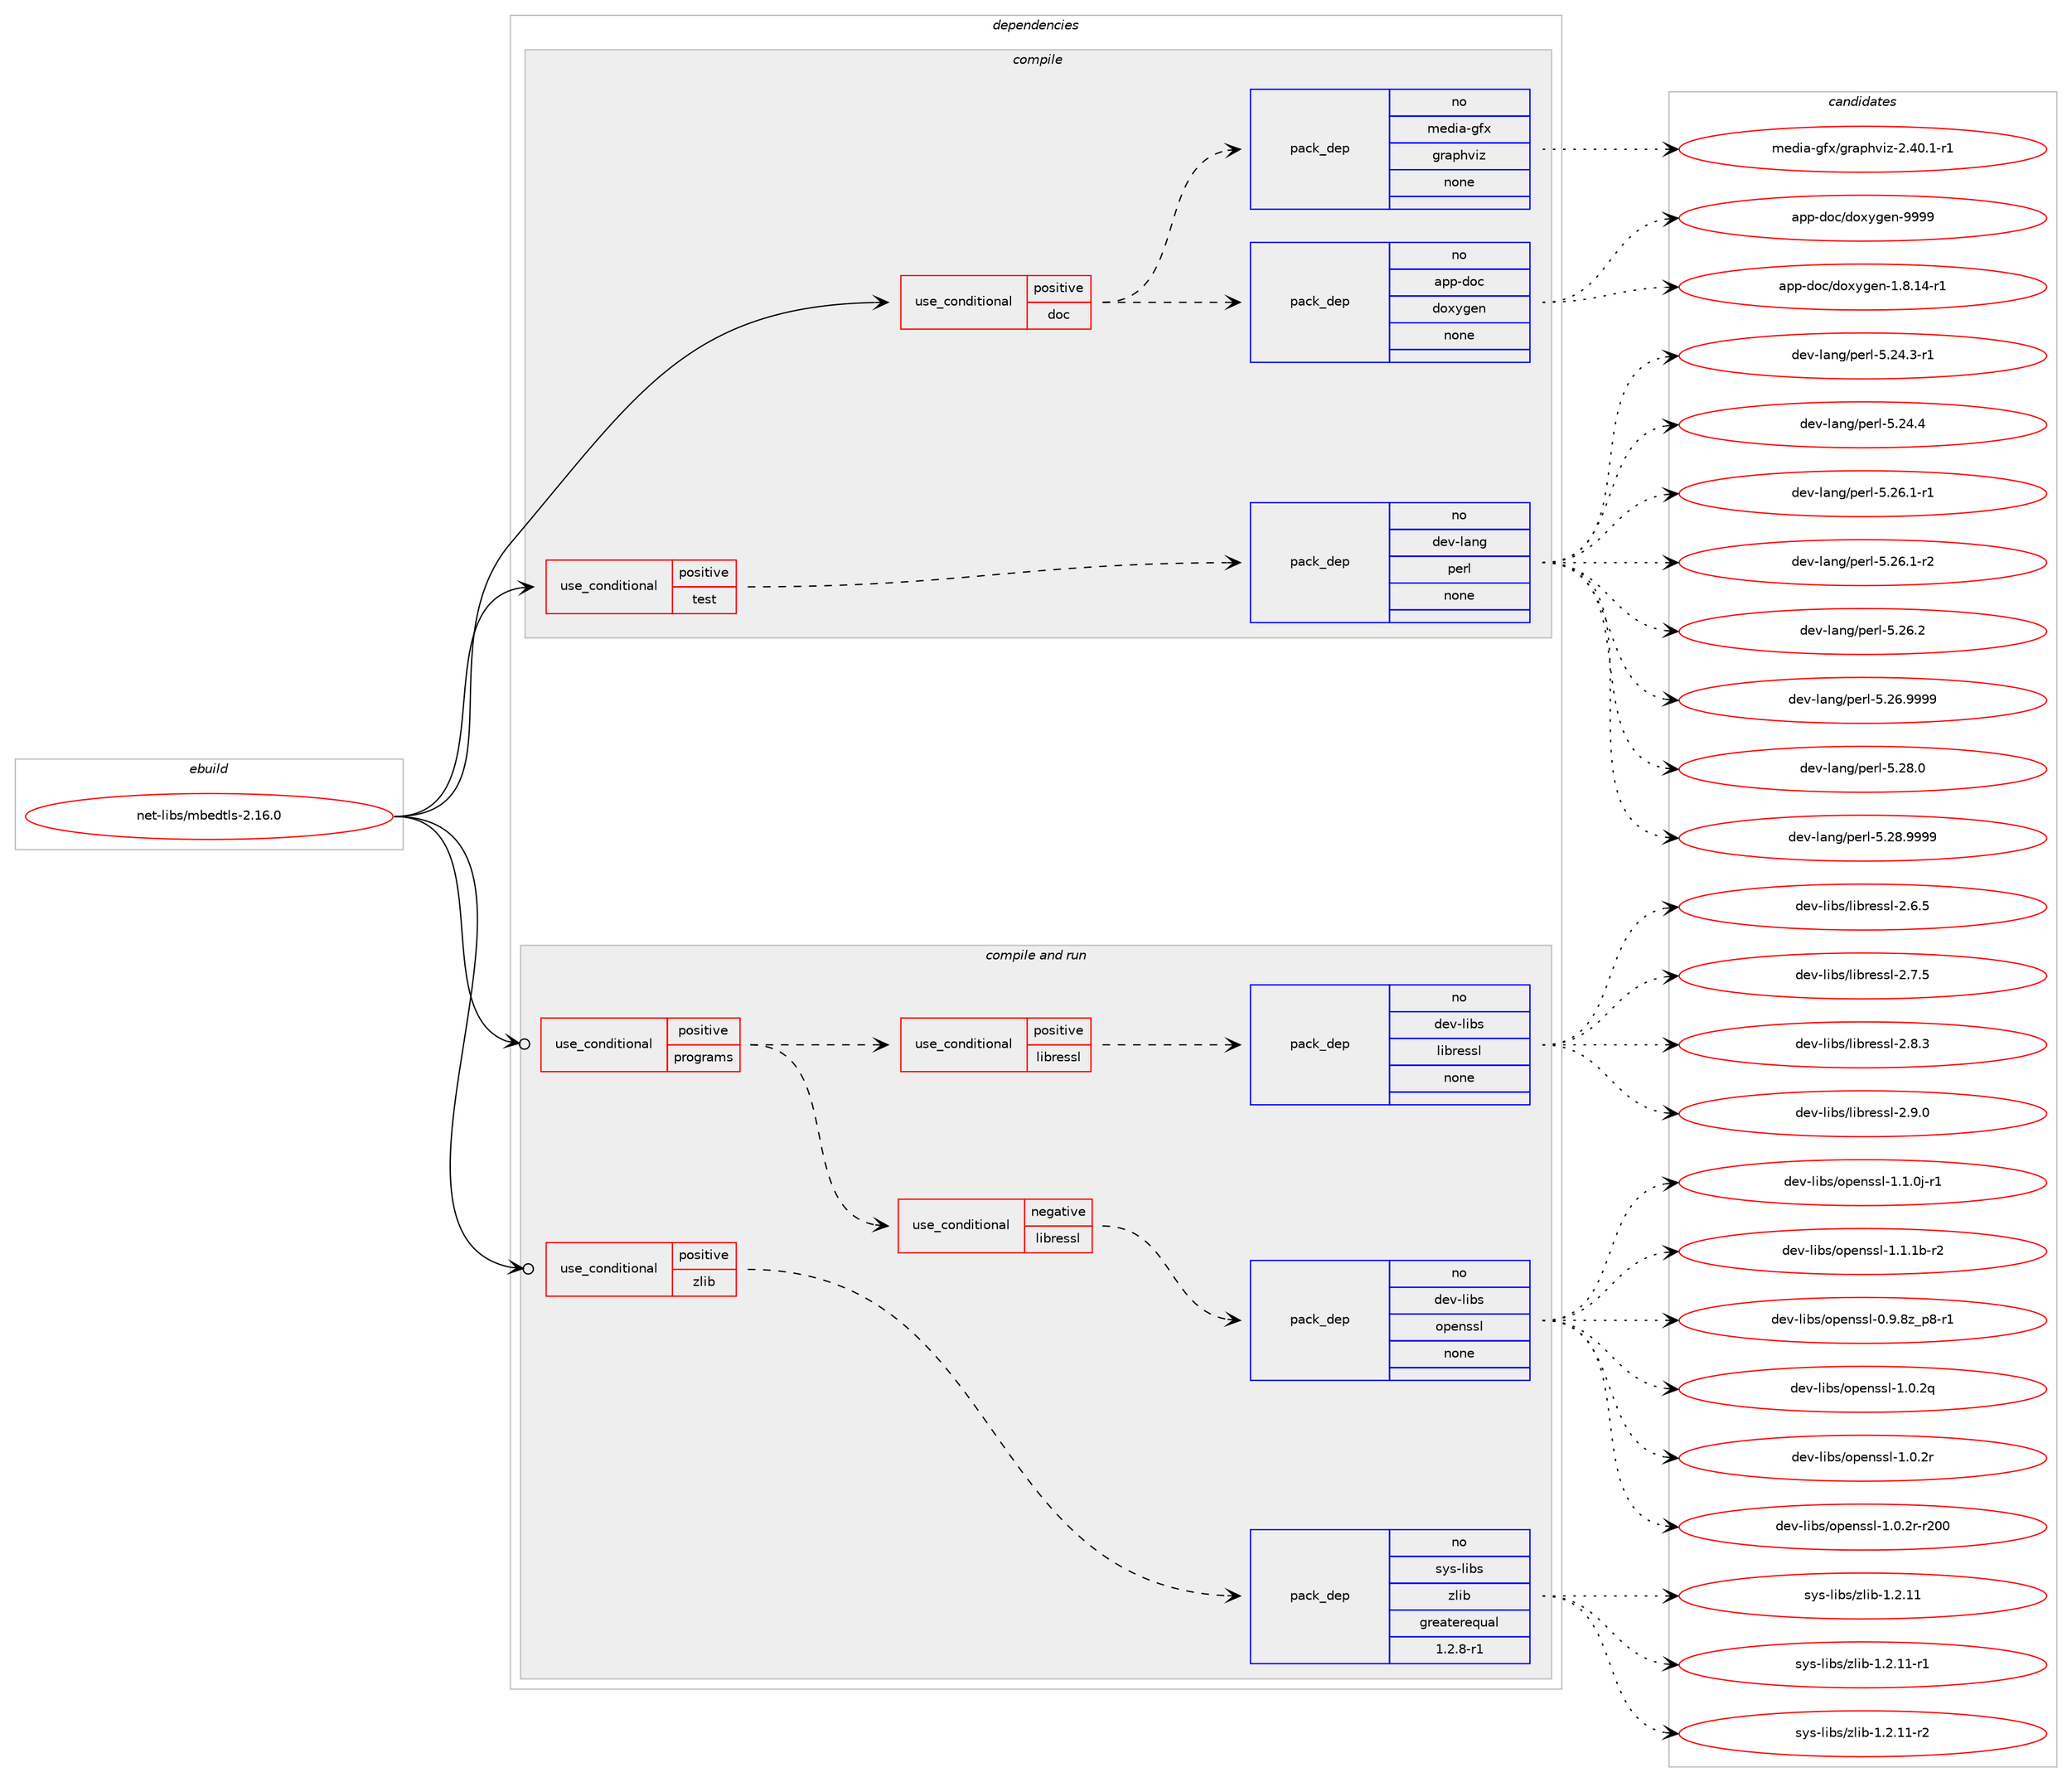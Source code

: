 digraph prolog {

# *************
# Graph options
# *************

newrank=true;
concentrate=true;
compound=true;
graph [rankdir=LR,fontname=Helvetica,fontsize=10,ranksep=1.5];#, ranksep=2.5, nodesep=0.2];
edge  [arrowhead=vee];
node  [fontname=Helvetica,fontsize=10];

# **********
# The ebuild
# **********

subgraph cluster_leftcol {
color=gray;
rank=same;
label=<<i>ebuild</i>>;
id [label="net-libs/mbedtls-2.16.0", color=red, width=4, href="../net-libs/mbedtls-2.16.0.svg"];
}

# ****************
# The dependencies
# ****************

subgraph cluster_midcol {
color=gray;
label=<<i>dependencies</i>>;
subgraph cluster_compile {
fillcolor="#eeeeee";
style=filled;
label=<<i>compile</i>>;
subgraph cond446548 {
dependency1661160 [label=<<TABLE BORDER="0" CELLBORDER="1" CELLSPACING="0" CELLPADDING="4"><TR><TD ROWSPAN="3" CELLPADDING="10">use_conditional</TD></TR><TR><TD>positive</TD></TR><TR><TD>doc</TD></TR></TABLE>>, shape=none, color=red];
subgraph pack1187633 {
dependency1661161 [label=<<TABLE BORDER="0" CELLBORDER="1" CELLSPACING="0" CELLPADDING="4" WIDTH="220"><TR><TD ROWSPAN="6" CELLPADDING="30">pack_dep</TD></TR><TR><TD WIDTH="110">no</TD></TR><TR><TD>app-doc</TD></TR><TR><TD>doxygen</TD></TR><TR><TD>none</TD></TR><TR><TD></TD></TR></TABLE>>, shape=none, color=blue];
}
dependency1661160:e -> dependency1661161:w [weight=20,style="dashed",arrowhead="vee"];
subgraph pack1187634 {
dependency1661162 [label=<<TABLE BORDER="0" CELLBORDER="1" CELLSPACING="0" CELLPADDING="4" WIDTH="220"><TR><TD ROWSPAN="6" CELLPADDING="30">pack_dep</TD></TR><TR><TD WIDTH="110">no</TD></TR><TR><TD>media-gfx</TD></TR><TR><TD>graphviz</TD></TR><TR><TD>none</TD></TR><TR><TD></TD></TR></TABLE>>, shape=none, color=blue];
}
dependency1661160:e -> dependency1661162:w [weight=20,style="dashed",arrowhead="vee"];
}
id:e -> dependency1661160:w [weight=20,style="solid",arrowhead="vee"];
subgraph cond446549 {
dependency1661163 [label=<<TABLE BORDER="0" CELLBORDER="1" CELLSPACING="0" CELLPADDING="4"><TR><TD ROWSPAN="3" CELLPADDING="10">use_conditional</TD></TR><TR><TD>positive</TD></TR><TR><TD>test</TD></TR></TABLE>>, shape=none, color=red];
subgraph pack1187635 {
dependency1661164 [label=<<TABLE BORDER="0" CELLBORDER="1" CELLSPACING="0" CELLPADDING="4" WIDTH="220"><TR><TD ROWSPAN="6" CELLPADDING="30">pack_dep</TD></TR><TR><TD WIDTH="110">no</TD></TR><TR><TD>dev-lang</TD></TR><TR><TD>perl</TD></TR><TR><TD>none</TD></TR><TR><TD></TD></TR></TABLE>>, shape=none, color=blue];
}
dependency1661163:e -> dependency1661164:w [weight=20,style="dashed",arrowhead="vee"];
}
id:e -> dependency1661163:w [weight=20,style="solid",arrowhead="vee"];
}
subgraph cluster_compileandrun {
fillcolor="#eeeeee";
style=filled;
label=<<i>compile and run</i>>;
subgraph cond446550 {
dependency1661165 [label=<<TABLE BORDER="0" CELLBORDER="1" CELLSPACING="0" CELLPADDING="4"><TR><TD ROWSPAN="3" CELLPADDING="10">use_conditional</TD></TR><TR><TD>positive</TD></TR><TR><TD>programs</TD></TR></TABLE>>, shape=none, color=red];
subgraph cond446551 {
dependency1661166 [label=<<TABLE BORDER="0" CELLBORDER="1" CELLSPACING="0" CELLPADDING="4"><TR><TD ROWSPAN="3" CELLPADDING="10">use_conditional</TD></TR><TR><TD>negative</TD></TR><TR><TD>libressl</TD></TR></TABLE>>, shape=none, color=red];
subgraph pack1187636 {
dependency1661167 [label=<<TABLE BORDER="0" CELLBORDER="1" CELLSPACING="0" CELLPADDING="4" WIDTH="220"><TR><TD ROWSPAN="6" CELLPADDING="30">pack_dep</TD></TR><TR><TD WIDTH="110">no</TD></TR><TR><TD>dev-libs</TD></TR><TR><TD>openssl</TD></TR><TR><TD>none</TD></TR><TR><TD></TD></TR></TABLE>>, shape=none, color=blue];
}
dependency1661166:e -> dependency1661167:w [weight=20,style="dashed",arrowhead="vee"];
}
dependency1661165:e -> dependency1661166:w [weight=20,style="dashed",arrowhead="vee"];
subgraph cond446552 {
dependency1661168 [label=<<TABLE BORDER="0" CELLBORDER="1" CELLSPACING="0" CELLPADDING="4"><TR><TD ROWSPAN="3" CELLPADDING="10">use_conditional</TD></TR><TR><TD>positive</TD></TR><TR><TD>libressl</TD></TR></TABLE>>, shape=none, color=red];
subgraph pack1187637 {
dependency1661169 [label=<<TABLE BORDER="0" CELLBORDER="1" CELLSPACING="0" CELLPADDING="4" WIDTH="220"><TR><TD ROWSPAN="6" CELLPADDING="30">pack_dep</TD></TR><TR><TD WIDTH="110">no</TD></TR><TR><TD>dev-libs</TD></TR><TR><TD>libressl</TD></TR><TR><TD>none</TD></TR><TR><TD></TD></TR></TABLE>>, shape=none, color=blue];
}
dependency1661168:e -> dependency1661169:w [weight=20,style="dashed",arrowhead="vee"];
}
dependency1661165:e -> dependency1661168:w [weight=20,style="dashed",arrowhead="vee"];
}
id:e -> dependency1661165:w [weight=20,style="solid",arrowhead="odotvee"];
subgraph cond446553 {
dependency1661170 [label=<<TABLE BORDER="0" CELLBORDER="1" CELLSPACING="0" CELLPADDING="4"><TR><TD ROWSPAN="3" CELLPADDING="10">use_conditional</TD></TR><TR><TD>positive</TD></TR><TR><TD>zlib</TD></TR></TABLE>>, shape=none, color=red];
subgraph pack1187638 {
dependency1661171 [label=<<TABLE BORDER="0" CELLBORDER="1" CELLSPACING="0" CELLPADDING="4" WIDTH="220"><TR><TD ROWSPAN="6" CELLPADDING="30">pack_dep</TD></TR><TR><TD WIDTH="110">no</TD></TR><TR><TD>sys-libs</TD></TR><TR><TD>zlib</TD></TR><TR><TD>greaterequal</TD></TR><TR><TD>1.2.8-r1</TD></TR></TABLE>>, shape=none, color=blue];
}
dependency1661170:e -> dependency1661171:w [weight=20,style="dashed",arrowhead="vee"];
}
id:e -> dependency1661170:w [weight=20,style="solid",arrowhead="odotvee"];
}
subgraph cluster_run {
fillcolor="#eeeeee";
style=filled;
label=<<i>run</i>>;
}
}

# **************
# The candidates
# **************

subgraph cluster_choices {
rank=same;
color=gray;
label=<<i>candidates</i>>;

subgraph choice1187633 {
color=black;
nodesep=1;
choice97112112451001119947100111120121103101110454946564649524511449 [label="app-doc/doxygen-1.8.14-r1", color=red, width=4,href="../app-doc/doxygen-1.8.14-r1.svg"];
choice971121124510011199471001111201211031011104557575757 [label="app-doc/doxygen-9999", color=red, width=4,href="../app-doc/doxygen-9999.svg"];
dependency1661161:e -> choice97112112451001119947100111120121103101110454946564649524511449:w [style=dotted,weight="100"];
dependency1661161:e -> choice971121124510011199471001111201211031011104557575757:w [style=dotted,weight="100"];
}
subgraph choice1187634 {
color=black;
nodesep=1;
choice10910110010597451031021204710311497112104118105122455046524846494511449 [label="media-gfx/graphviz-2.40.1-r1", color=red, width=4,href="../media-gfx/graphviz-2.40.1-r1.svg"];
dependency1661162:e -> choice10910110010597451031021204710311497112104118105122455046524846494511449:w [style=dotted,weight="100"];
}
subgraph choice1187635 {
color=black;
nodesep=1;
choice100101118451089711010347112101114108455346505246514511449 [label="dev-lang/perl-5.24.3-r1", color=red, width=4,href="../dev-lang/perl-5.24.3-r1.svg"];
choice10010111845108971101034711210111410845534650524652 [label="dev-lang/perl-5.24.4", color=red, width=4,href="../dev-lang/perl-5.24.4.svg"];
choice100101118451089711010347112101114108455346505446494511449 [label="dev-lang/perl-5.26.1-r1", color=red, width=4,href="../dev-lang/perl-5.26.1-r1.svg"];
choice100101118451089711010347112101114108455346505446494511450 [label="dev-lang/perl-5.26.1-r2", color=red, width=4,href="../dev-lang/perl-5.26.1-r2.svg"];
choice10010111845108971101034711210111410845534650544650 [label="dev-lang/perl-5.26.2", color=red, width=4,href="../dev-lang/perl-5.26.2.svg"];
choice10010111845108971101034711210111410845534650544657575757 [label="dev-lang/perl-5.26.9999", color=red, width=4,href="../dev-lang/perl-5.26.9999.svg"];
choice10010111845108971101034711210111410845534650564648 [label="dev-lang/perl-5.28.0", color=red, width=4,href="../dev-lang/perl-5.28.0.svg"];
choice10010111845108971101034711210111410845534650564657575757 [label="dev-lang/perl-5.28.9999", color=red, width=4,href="../dev-lang/perl-5.28.9999.svg"];
dependency1661164:e -> choice100101118451089711010347112101114108455346505246514511449:w [style=dotted,weight="100"];
dependency1661164:e -> choice10010111845108971101034711210111410845534650524652:w [style=dotted,weight="100"];
dependency1661164:e -> choice100101118451089711010347112101114108455346505446494511449:w [style=dotted,weight="100"];
dependency1661164:e -> choice100101118451089711010347112101114108455346505446494511450:w [style=dotted,weight="100"];
dependency1661164:e -> choice10010111845108971101034711210111410845534650544650:w [style=dotted,weight="100"];
dependency1661164:e -> choice10010111845108971101034711210111410845534650544657575757:w [style=dotted,weight="100"];
dependency1661164:e -> choice10010111845108971101034711210111410845534650564648:w [style=dotted,weight="100"];
dependency1661164:e -> choice10010111845108971101034711210111410845534650564657575757:w [style=dotted,weight="100"];
}
subgraph choice1187636 {
color=black;
nodesep=1;
choice10010111845108105981154711111210111011511510845484657465612295112564511449 [label="dev-libs/openssl-0.9.8z_p8-r1", color=red, width=4,href="../dev-libs/openssl-0.9.8z_p8-r1.svg"];
choice100101118451081059811547111112101110115115108454946484650113 [label="dev-libs/openssl-1.0.2q", color=red, width=4,href="../dev-libs/openssl-1.0.2q.svg"];
choice100101118451081059811547111112101110115115108454946484650114 [label="dev-libs/openssl-1.0.2r", color=red, width=4,href="../dev-libs/openssl-1.0.2r.svg"];
choice10010111845108105981154711111210111011511510845494648465011445114504848 [label="dev-libs/openssl-1.0.2r-r200", color=red, width=4,href="../dev-libs/openssl-1.0.2r-r200.svg"];
choice1001011184510810598115471111121011101151151084549464946481064511449 [label="dev-libs/openssl-1.1.0j-r1", color=red, width=4,href="../dev-libs/openssl-1.1.0j-r1.svg"];
choice100101118451081059811547111112101110115115108454946494649984511450 [label="dev-libs/openssl-1.1.1b-r2", color=red, width=4,href="../dev-libs/openssl-1.1.1b-r2.svg"];
dependency1661167:e -> choice10010111845108105981154711111210111011511510845484657465612295112564511449:w [style=dotted,weight="100"];
dependency1661167:e -> choice100101118451081059811547111112101110115115108454946484650113:w [style=dotted,weight="100"];
dependency1661167:e -> choice100101118451081059811547111112101110115115108454946484650114:w [style=dotted,weight="100"];
dependency1661167:e -> choice10010111845108105981154711111210111011511510845494648465011445114504848:w [style=dotted,weight="100"];
dependency1661167:e -> choice1001011184510810598115471111121011101151151084549464946481064511449:w [style=dotted,weight="100"];
dependency1661167:e -> choice100101118451081059811547111112101110115115108454946494649984511450:w [style=dotted,weight="100"];
}
subgraph choice1187637 {
color=black;
nodesep=1;
choice10010111845108105981154710810598114101115115108455046544653 [label="dev-libs/libressl-2.6.5", color=red, width=4,href="../dev-libs/libressl-2.6.5.svg"];
choice10010111845108105981154710810598114101115115108455046554653 [label="dev-libs/libressl-2.7.5", color=red, width=4,href="../dev-libs/libressl-2.7.5.svg"];
choice10010111845108105981154710810598114101115115108455046564651 [label="dev-libs/libressl-2.8.3", color=red, width=4,href="../dev-libs/libressl-2.8.3.svg"];
choice10010111845108105981154710810598114101115115108455046574648 [label="dev-libs/libressl-2.9.0", color=red, width=4,href="../dev-libs/libressl-2.9.0.svg"];
dependency1661169:e -> choice10010111845108105981154710810598114101115115108455046544653:w [style=dotted,weight="100"];
dependency1661169:e -> choice10010111845108105981154710810598114101115115108455046554653:w [style=dotted,weight="100"];
dependency1661169:e -> choice10010111845108105981154710810598114101115115108455046564651:w [style=dotted,weight="100"];
dependency1661169:e -> choice10010111845108105981154710810598114101115115108455046574648:w [style=dotted,weight="100"];
}
subgraph choice1187638 {
color=black;
nodesep=1;
choice1151211154510810598115471221081059845494650464949 [label="sys-libs/zlib-1.2.11", color=red, width=4,href="../sys-libs/zlib-1.2.11.svg"];
choice11512111545108105981154712210810598454946504649494511449 [label="sys-libs/zlib-1.2.11-r1", color=red, width=4,href="../sys-libs/zlib-1.2.11-r1.svg"];
choice11512111545108105981154712210810598454946504649494511450 [label="sys-libs/zlib-1.2.11-r2", color=red, width=4,href="../sys-libs/zlib-1.2.11-r2.svg"];
dependency1661171:e -> choice1151211154510810598115471221081059845494650464949:w [style=dotted,weight="100"];
dependency1661171:e -> choice11512111545108105981154712210810598454946504649494511449:w [style=dotted,weight="100"];
dependency1661171:e -> choice11512111545108105981154712210810598454946504649494511450:w [style=dotted,weight="100"];
}
}

}

